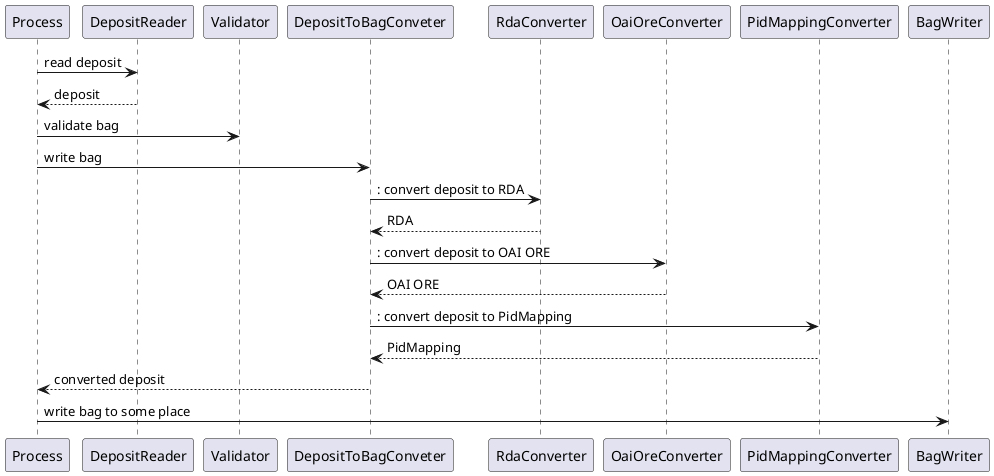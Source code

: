 @startuml

participant "Process" as P
participant "DepositReader"
participant "Validator"
participant "DepositToBagConveter" as B
participant "RdaConverter"
participant "OaiOreConverter"
participant "PidMappingConverter"
participant BagWriter

P -> "DepositReader" : read deposit
P <-- "DepositReader" : deposit
P -> Validator : validate bag
P -> B : write bag
B -> RdaConverter: : convert deposit to RDA
return RDA
B -> "OaiOreConverter": : convert deposit to OAI ORE
return OAI ORE
B -> "PidMappingConverter": : convert deposit to PidMapping
return PidMapping

P <-- B : converted deposit

P -> BagWriter : write bag to some place

@enduml
